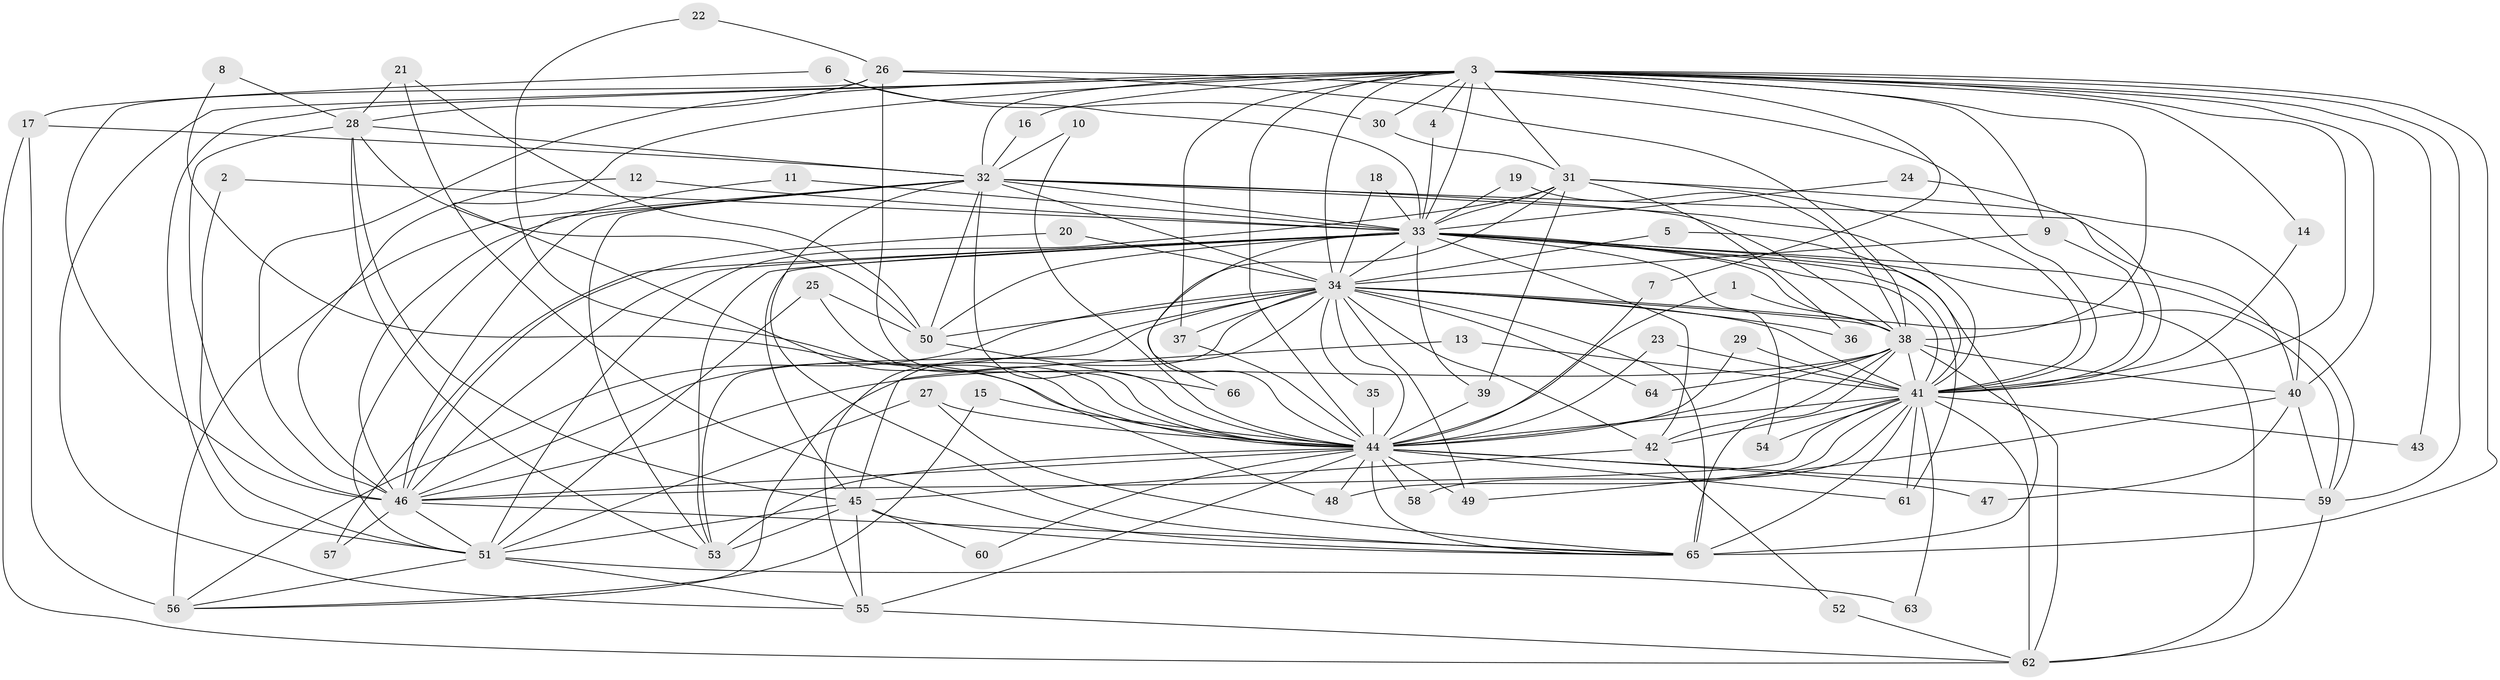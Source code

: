 // original degree distribution, {13: 0.007575757575757576, 22: 0.007575757575757576, 31: 0.007575757575757576, 18: 0.007575757575757576, 15: 0.007575757575757576, 29: 0.007575757575757576, 40: 0.007575757575757576, 19: 0.015151515151515152, 28: 0.007575757575757576, 5: 0.030303030303030304, 8: 0.022727272727272728, 2: 0.5606060606060606, 4: 0.08333333333333333, 3: 0.19696969696969696, 6: 0.015151515151515152, 11: 0.007575757575757576, 7: 0.007575757575757576}
// Generated by graph-tools (version 1.1) at 2025/25/03/09/25 03:25:43]
// undirected, 66 vertices, 191 edges
graph export_dot {
graph [start="1"]
  node [color=gray90,style=filled];
  1;
  2;
  3;
  4;
  5;
  6;
  7;
  8;
  9;
  10;
  11;
  12;
  13;
  14;
  15;
  16;
  17;
  18;
  19;
  20;
  21;
  22;
  23;
  24;
  25;
  26;
  27;
  28;
  29;
  30;
  31;
  32;
  33;
  34;
  35;
  36;
  37;
  38;
  39;
  40;
  41;
  42;
  43;
  44;
  45;
  46;
  47;
  48;
  49;
  50;
  51;
  52;
  53;
  54;
  55;
  56;
  57;
  58;
  59;
  60;
  61;
  62;
  63;
  64;
  65;
  66;
  1 -- 38 [weight=1.0];
  1 -- 44 [weight=1.0];
  2 -- 33 [weight=1.0];
  2 -- 51 [weight=1.0];
  3 -- 4 [weight=1.0];
  3 -- 7 [weight=1.0];
  3 -- 9 [weight=1.0];
  3 -- 14 [weight=1.0];
  3 -- 16 [weight=1.0];
  3 -- 30 [weight=1.0];
  3 -- 31 [weight=1.0];
  3 -- 32 [weight=2.0];
  3 -- 33 [weight=2.0];
  3 -- 34 [weight=2.0];
  3 -- 37 [weight=1.0];
  3 -- 38 [weight=2.0];
  3 -- 40 [weight=1.0];
  3 -- 41 [weight=3.0];
  3 -- 43 [weight=1.0];
  3 -- 44 [weight=2.0];
  3 -- 46 [weight=3.0];
  3 -- 48 [weight=1.0];
  3 -- 51 [weight=1.0];
  3 -- 55 [weight=1.0];
  3 -- 59 [weight=1.0];
  3 -- 65 [weight=3.0];
  4 -- 33 [weight=1.0];
  5 -- 34 [weight=1.0];
  5 -- 41 [weight=1.0];
  6 -- 17 [weight=1.0];
  6 -- 30 [weight=1.0];
  6 -- 33 [weight=1.0];
  7 -- 44 [weight=1.0];
  8 -- 28 [weight=1.0];
  8 -- 44 [weight=1.0];
  9 -- 34 [weight=1.0];
  9 -- 41 [weight=1.0];
  10 -- 32 [weight=1.0];
  10 -- 44 [weight=1.0];
  11 -- 33 [weight=1.0];
  11 -- 46 [weight=1.0];
  12 -- 33 [weight=1.0];
  12 -- 46 [weight=1.0];
  13 -- 41 [weight=1.0];
  13 -- 56 [weight=1.0];
  14 -- 41 [weight=1.0];
  15 -- 44 [weight=1.0];
  15 -- 56 [weight=1.0];
  16 -- 32 [weight=1.0];
  17 -- 32 [weight=1.0];
  17 -- 56 [weight=1.0];
  17 -- 62 [weight=1.0];
  18 -- 33 [weight=1.0];
  18 -- 34 [weight=1.0];
  19 -- 33 [weight=1.0];
  19 -- 38 [weight=1.0];
  20 -- 34 [weight=1.0];
  20 -- 46 [weight=1.0];
  21 -- 28 [weight=1.0];
  21 -- 50 [weight=1.0];
  21 -- 65 [weight=1.0];
  22 -- 26 [weight=1.0];
  22 -- 44 [weight=1.0];
  23 -- 41 [weight=1.0];
  23 -- 44 [weight=1.0];
  24 -- 33 [weight=1.0];
  24 -- 41 [weight=1.0];
  25 -- 44 [weight=1.0];
  25 -- 50 [weight=1.0];
  25 -- 51 [weight=1.0];
  26 -- 28 [weight=1.0];
  26 -- 38 [weight=1.0];
  26 -- 41 [weight=1.0];
  26 -- 44 [weight=1.0];
  26 -- 46 [weight=1.0];
  27 -- 44 [weight=1.0];
  27 -- 51 [weight=1.0];
  27 -- 65 [weight=1.0];
  28 -- 32 [weight=1.0];
  28 -- 45 [weight=1.0];
  28 -- 46 [weight=1.0];
  28 -- 50 [weight=1.0];
  28 -- 53 [weight=1.0];
  29 -- 41 [weight=1.0];
  29 -- 44 [weight=1.0];
  30 -- 31 [weight=1.0];
  31 -- 33 [weight=2.0];
  31 -- 36 [weight=1.0];
  31 -- 39 [weight=1.0];
  31 -- 40 [weight=1.0];
  31 -- 41 [weight=2.0];
  31 -- 51 [weight=1.0];
  31 -- 66 [weight=1.0];
  32 -- 33 [weight=2.0];
  32 -- 34 [weight=1.0];
  32 -- 38 [weight=1.0];
  32 -- 40 [weight=1.0];
  32 -- 41 [weight=1.0];
  32 -- 44 [weight=2.0];
  32 -- 46 [weight=1.0];
  32 -- 50 [weight=1.0];
  32 -- 51 [weight=2.0];
  32 -- 53 [weight=1.0];
  32 -- 56 [weight=1.0];
  32 -- 65 [weight=1.0];
  33 -- 34 [weight=1.0];
  33 -- 38 [weight=2.0];
  33 -- 39 [weight=1.0];
  33 -- 41 [weight=1.0];
  33 -- 42 [weight=1.0];
  33 -- 44 [weight=1.0];
  33 -- 45 [weight=1.0];
  33 -- 46 [weight=1.0];
  33 -- 50 [weight=1.0];
  33 -- 53 [weight=1.0];
  33 -- 54 [weight=1.0];
  33 -- 57 [weight=1.0];
  33 -- 59 [weight=1.0];
  33 -- 61 [weight=1.0];
  33 -- 62 [weight=1.0];
  33 -- 65 [weight=1.0];
  34 -- 35 [weight=1.0];
  34 -- 36 [weight=1.0];
  34 -- 37 [weight=1.0];
  34 -- 38 [weight=1.0];
  34 -- 41 [weight=1.0];
  34 -- 42 [weight=1.0];
  34 -- 44 [weight=3.0];
  34 -- 45 [weight=1.0];
  34 -- 46 [weight=1.0];
  34 -- 49 [weight=2.0];
  34 -- 50 [weight=1.0];
  34 -- 53 [weight=1.0];
  34 -- 55 [weight=1.0];
  34 -- 56 [weight=2.0];
  34 -- 59 [weight=1.0];
  34 -- 64 [weight=1.0];
  34 -- 65 [weight=1.0];
  35 -- 44 [weight=1.0];
  37 -- 44 [weight=1.0];
  38 -- 40 [weight=1.0];
  38 -- 41 [weight=2.0];
  38 -- 42 [weight=1.0];
  38 -- 44 [weight=2.0];
  38 -- 46 [weight=1.0];
  38 -- 62 [weight=1.0];
  38 -- 64 [weight=1.0];
  38 -- 65 [weight=2.0];
  39 -- 44 [weight=3.0];
  40 -- 47 [weight=1.0];
  40 -- 49 [weight=1.0];
  40 -- 59 [weight=1.0];
  41 -- 42 [weight=1.0];
  41 -- 43 [weight=1.0];
  41 -- 44 [weight=2.0];
  41 -- 46 [weight=1.0];
  41 -- 48 [weight=1.0];
  41 -- 54 [weight=1.0];
  41 -- 58 [weight=1.0];
  41 -- 61 [weight=1.0];
  41 -- 62 [weight=1.0];
  41 -- 63 [weight=1.0];
  41 -- 65 [weight=2.0];
  42 -- 45 [weight=1.0];
  42 -- 52 [weight=1.0];
  44 -- 46 [weight=1.0];
  44 -- 47 [weight=1.0];
  44 -- 48 [weight=1.0];
  44 -- 49 [weight=1.0];
  44 -- 53 [weight=2.0];
  44 -- 55 [weight=1.0];
  44 -- 58 [weight=1.0];
  44 -- 59 [weight=1.0];
  44 -- 60 [weight=1.0];
  44 -- 61 [weight=1.0];
  44 -- 65 [weight=1.0];
  45 -- 51 [weight=1.0];
  45 -- 53 [weight=1.0];
  45 -- 55 [weight=1.0];
  45 -- 60 [weight=1.0];
  45 -- 65 [weight=1.0];
  46 -- 51 [weight=1.0];
  46 -- 57 [weight=1.0];
  46 -- 65 [weight=1.0];
  50 -- 66 [weight=1.0];
  51 -- 55 [weight=1.0];
  51 -- 56 [weight=1.0];
  51 -- 63 [weight=1.0];
  52 -- 62 [weight=1.0];
  55 -- 62 [weight=1.0];
  59 -- 62 [weight=1.0];
}

